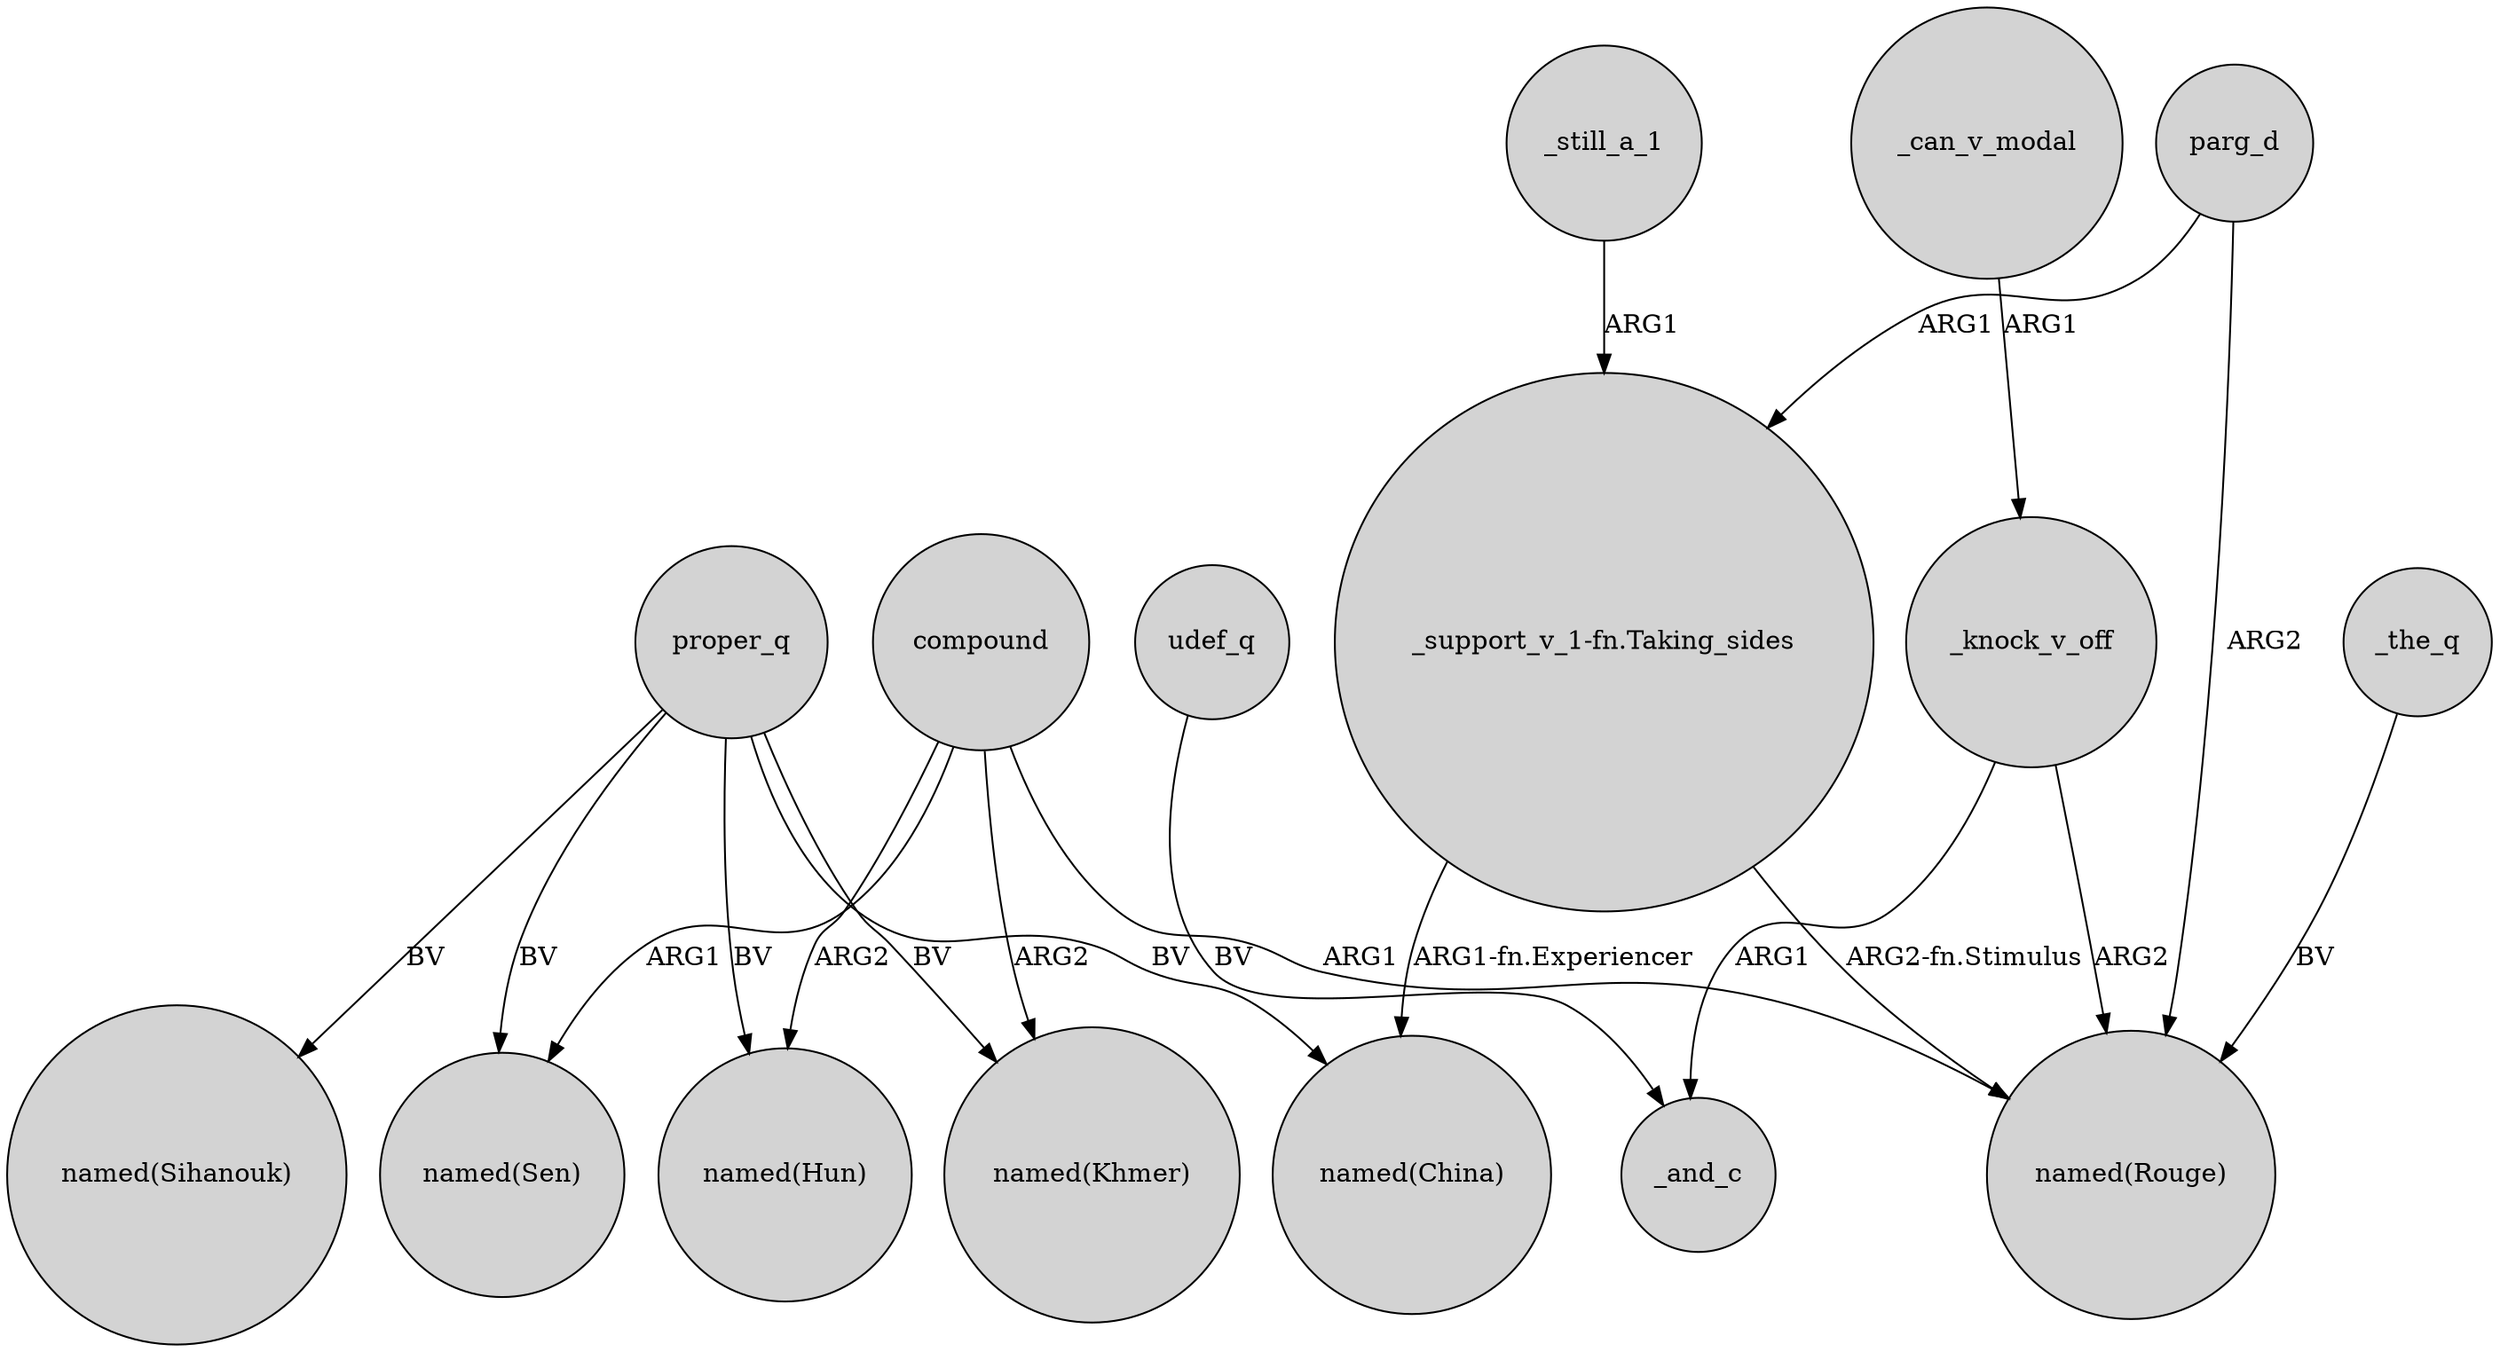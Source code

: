 digraph {
	node [shape=circle style=filled]
	proper_q -> "named(Khmer)" [label=BV]
	_the_q -> "named(Rouge)" [label=BV]
	_knock_v_off -> "named(Rouge)" [label=ARG2]
	"_support_v_1-fn.Taking_sides" -> "named(Rouge)" [label="ARG2-fn.Stimulus"]
	_still_a_1 -> "_support_v_1-fn.Taking_sides" [label=ARG1]
	compound -> "named(Khmer)" [label=ARG2]
	compound -> "named(Sen)" [label=ARG1]
	"_support_v_1-fn.Taking_sides" -> "named(China)" [label="ARG1-fn.Experiencer"]
	proper_q -> "named(Sihanouk)" [label=BV]
	compound -> "named(Hun)" [label=ARG2]
	compound -> "named(Rouge)" [label=ARG1]
	_knock_v_off -> _and_c [label=ARG1]
	proper_q -> "named(China)" [label=BV]
	parg_d -> "named(Rouge)" [label=ARG2]
	proper_q -> "named(Sen)" [label=BV]
	proper_q -> "named(Hun)" [label=BV]
	_can_v_modal -> _knock_v_off [label=ARG1]
	udef_q -> _and_c [label=BV]
	parg_d -> "_support_v_1-fn.Taking_sides" [label=ARG1]
}
